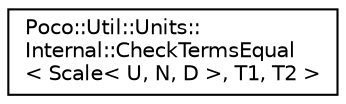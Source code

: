 digraph "Graphical Class Hierarchy"
{
 // LATEX_PDF_SIZE
  edge [fontname="Helvetica",fontsize="10",labelfontname="Helvetica",labelfontsize="10"];
  node [fontname="Helvetica",fontsize="10",shape=record];
  rankdir="LR";
  Node0 [label="Poco::Util::Units::\lInternal::CheckTermsEqual\l\< Scale\< U, N, D \>, T1, T2 \>",height=0.2,width=0.4,color="black", fillcolor="white", style="filled",URL="$structPoco_1_1Util_1_1Units_1_1Internal_1_1CheckTermsEqual_3_01Scale_3_01U_00_01N_00_01D_01_4_00_01T1_00_01T2_01_4.html",tooltip=" "];
}
